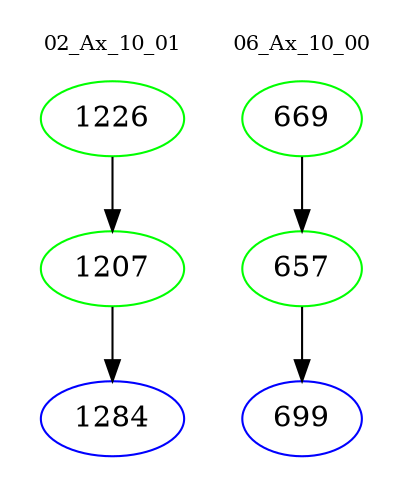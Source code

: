 digraph{
subgraph cluster_0 {
color = white
label = "02_Ax_10_01";
fontsize=10;
T0_1226 [label="1226", color="green"]
T0_1226 -> T0_1207 [color="black"]
T0_1207 [label="1207", color="green"]
T0_1207 -> T0_1284 [color="black"]
T0_1284 [label="1284", color="blue"]
}
subgraph cluster_1 {
color = white
label = "06_Ax_10_00";
fontsize=10;
T1_669 [label="669", color="green"]
T1_669 -> T1_657 [color="black"]
T1_657 [label="657", color="green"]
T1_657 -> T1_699 [color="black"]
T1_699 [label="699", color="blue"]
}
}

